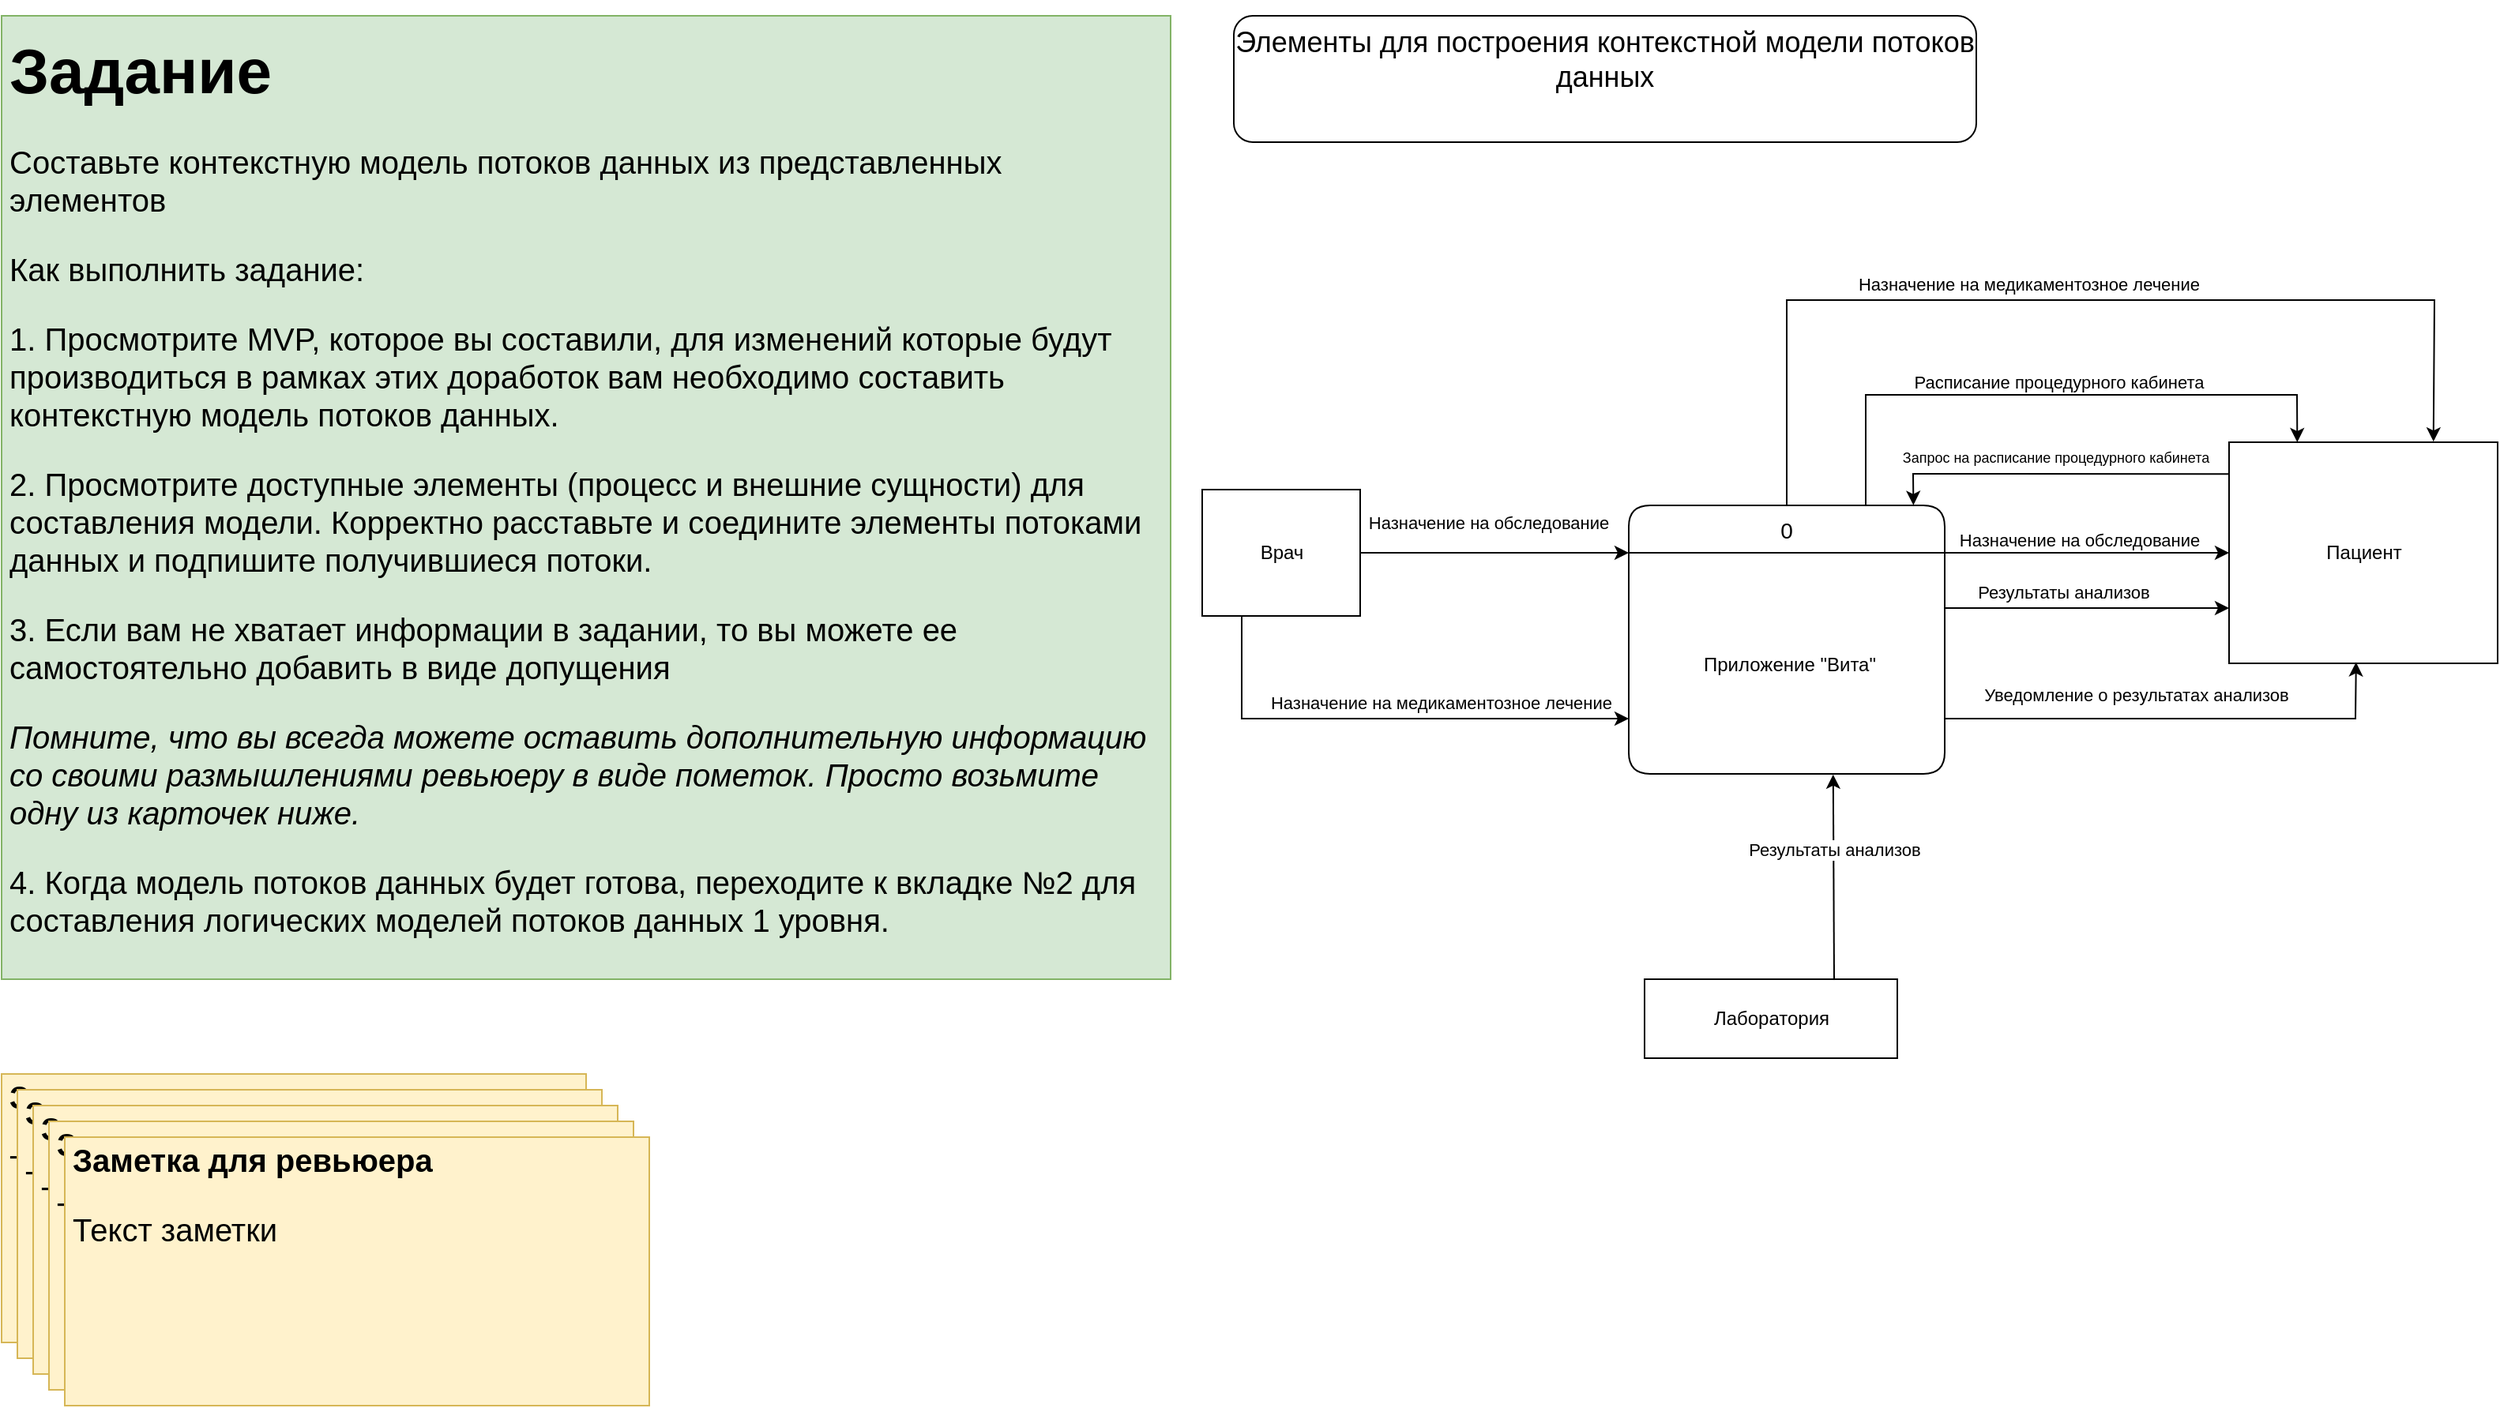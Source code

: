 <mxfile version="21.4.0" type="device" pages="2">
  <diagram id="FZimzOWbiY0pmrnXrLaN" name="DFD контекстная">
    <mxGraphModel dx="2261" dy="1951" grid="1" gridSize="10" guides="1" tooltips="1" connect="1" arrows="1" fold="1" page="1" pageScale="1" pageWidth="827" pageHeight="1169" math="0" shadow="0">
      <root>
        <mxCell id="0" />
        <mxCell id="1" parent="0" />
        <mxCell id="komNeLyyzliTDDAAMzvB-7" value="&lt;font style=&quot;font-size: 18px;&quot;&gt;Элементы для построения&amp;nbsp;&lt;span style=&quot;caret-color: rgb(0, 0, 0); text-align: start; text-size-adjust: auto;&quot; data-reactroot=&quot;&quot; class=&quot;notion-enable-hover&quot; data-token-index=&quot;0&quot;&gt;контекстной модели потоков данных&lt;/span&gt;&lt;/font&gt;" style="rounded=1;whiteSpace=wrap;html=1;verticalAlign=top;" parent="1" vertex="1">
          <mxGeometry x="10" y="-1120" width="470" height="80" as="geometry" />
        </mxCell>
        <mxCell id="komNeLyyzliTDDAAMzvB-3" value="Врач" style="html=1;dashed=0;whitespace=wrap;" parent="1" vertex="1">
          <mxGeometry x="-10" y="-820" width="100" height="80" as="geometry" />
        </mxCell>
        <mxCell id="komNeLyyzliTDDAAMzvB-4" value="Лаборатория" style="html=1;dashed=0;whitespace=wrap;" parent="1" vertex="1">
          <mxGeometry x="270" y="-510" width="160" height="50" as="geometry" />
        </mxCell>
        <mxCell id="komNeLyyzliTDDAAMzvB-5" value="Пациент" style="html=1;dashed=0;whitespace=wrap;" parent="1" vertex="1">
          <mxGeometry x="640" y="-850" width="170" height="140" as="geometry" />
        </mxCell>
        <mxCell id="komNeLyyzliTDDAAMzvB-8" value="&lt;h1&gt;&lt;font style=&quot;font-size: 40px;&quot;&gt;Задание&lt;/font&gt;&lt;/h1&gt;&lt;font style=&quot;font-size: 20px;&quot;&gt;Составьте контекстную модель потоков данных из представленных элементов&lt;br&gt;&lt;/font&gt;&lt;p style=&quot;font-size: 20px;&quot;&gt;&lt;font style=&quot;font-size: 20px;&quot;&gt;Как выполнить задание:&lt;/font&gt;&lt;/p&gt;&lt;p style=&quot;font-size: 20px;&quot;&gt;&lt;font style=&quot;font-size: 20px;&quot;&gt;1. Просмотрите MVP, которое вы составили, для изменений которые будут производиться в рамках этих доработок вам необходимо составить контекстную модель потоков данных.&amp;nbsp;&lt;/font&gt;&lt;/p&gt;&lt;p style=&quot;font-size: 20px;&quot;&gt;2. Просмотрите доступные элементы (процесс и внешние сущности) для составления модели.&lt;span style=&quot;background-color: initial;&quot;&gt;&amp;nbsp;Корректно расставьте и соедините элементы потоками данных и подпишите получившиеся потоки.&lt;/span&gt;&lt;/p&gt;&lt;p style=&quot;font-size: 20px;&quot;&gt;&lt;font style=&quot;font-size: 20px;&quot;&gt;3. Если вам не хватает информации в задании, то вы можете ее самостоятельно добавить в виде допущения&lt;/font&gt;&lt;/p&gt;&lt;p style=&quot;font-size: 20px;&quot;&gt;&lt;i&gt;Помните, что вы всегда можете оставить дополнительную информацию со своими размышлениями ревьюеру в виде пометок. Просто возьмите одну из карточек ниже.&amp;nbsp;&lt;/i&gt;&lt;/p&gt;&lt;p style=&quot;font-size: 20px;&quot;&gt;&lt;font style=&quot;font-size: 20px;&quot;&gt;4. Когда модель потоков данных будет готова, переходите к вкладке №2 для составления логических моделей потоков данных 1 уровня.&lt;/font&gt;&lt;/p&gt;" style="text;html=1;strokeColor=#82b366;fillColor=#d5e8d4;spacing=5;spacingTop=-20;whiteSpace=wrap;overflow=hidden;rounded=0;fontSize=16;" parent="1" vertex="1">
          <mxGeometry x="-770" y="-1120" width="740" height="610" as="geometry" />
        </mxCell>
        <mxCell id="komNeLyyzliTDDAAMzvB-9" value="&lt;h1 style=&quot;font-size: 20px;&quot;&gt;&lt;font style=&quot;font-size: 20px;&quot;&gt;Заметка для ревьюера&lt;/font&gt;&lt;/h1&gt;&lt;p style=&quot;font-size: 20px;&quot;&gt;&lt;font style=&quot;font-size: 20px;&quot;&gt;Текст заметки&lt;/font&gt;&lt;/p&gt;" style="text;html=1;strokeColor=#d6b656;fillColor=#fff2cc;spacing=5;spacingTop=-20;whiteSpace=wrap;overflow=hidden;rounded=0;fontSize=20;" parent="1" vertex="1">
          <mxGeometry x="-770" y="-450" width="370" height="170" as="geometry" />
        </mxCell>
        <mxCell id="komNeLyyzliTDDAAMzvB-10" value="&lt;h1 style=&quot;font-size: 20px;&quot;&gt;&lt;font style=&quot;font-size: 20px;&quot;&gt;Заметка для ревьюера&lt;/font&gt;&lt;/h1&gt;&lt;p style=&quot;font-size: 20px;&quot;&gt;&lt;font style=&quot;font-size: 20px;&quot;&gt;Текст заметки&lt;/font&gt;&lt;/p&gt;" style="text;html=1;strokeColor=#d6b656;fillColor=#fff2cc;spacing=5;spacingTop=-20;whiteSpace=wrap;overflow=hidden;rounded=0;fontSize=20;" parent="1" vertex="1">
          <mxGeometry x="-760" y="-440" width="370" height="170" as="geometry" />
        </mxCell>
        <mxCell id="komNeLyyzliTDDAAMzvB-11" value="&lt;h1 style=&quot;font-size: 20px;&quot;&gt;&lt;font style=&quot;font-size: 20px;&quot;&gt;Заметка для ревьюера&lt;/font&gt;&lt;/h1&gt;&lt;p style=&quot;font-size: 20px;&quot;&gt;&lt;font style=&quot;font-size: 20px;&quot;&gt;Текст заметки&lt;/font&gt;&lt;/p&gt;" style="text;html=1;strokeColor=#d6b656;fillColor=#fff2cc;spacing=5;spacingTop=-20;whiteSpace=wrap;overflow=hidden;rounded=0;fontSize=20;" parent="1" vertex="1">
          <mxGeometry x="-750" y="-430" width="370" height="170" as="geometry" />
        </mxCell>
        <mxCell id="komNeLyyzliTDDAAMzvB-12" value="&lt;h1 style=&quot;font-size: 20px;&quot;&gt;&lt;font style=&quot;font-size: 20px;&quot;&gt;Заметка для ревьюера&lt;/font&gt;&lt;/h1&gt;&lt;p style=&quot;font-size: 20px;&quot;&gt;&lt;font style=&quot;font-size: 20px;&quot;&gt;Текст заметки&lt;/font&gt;&lt;/p&gt;" style="text;html=1;strokeColor=#d6b656;fillColor=#fff2cc;spacing=5;spacingTop=-20;whiteSpace=wrap;overflow=hidden;rounded=0;fontSize=20;" parent="1" vertex="1">
          <mxGeometry x="-740" y="-420" width="370" height="170" as="geometry" />
        </mxCell>
        <mxCell id="komNeLyyzliTDDAAMzvB-13" value="&lt;h1 style=&quot;font-size: 20px;&quot;&gt;&lt;font style=&quot;font-size: 20px;&quot;&gt;Заметка для ревьюера&lt;/font&gt;&lt;/h1&gt;&lt;p style=&quot;font-size: 20px;&quot;&gt;&lt;font style=&quot;font-size: 20px;&quot;&gt;Текст заметки&lt;/font&gt;&lt;/p&gt;" style="text;html=1;strokeColor=#d6b656;fillColor=#fff2cc;spacing=5;spacingTop=-20;whiteSpace=wrap;overflow=hidden;rounded=0;fontSize=20;" parent="1" vertex="1">
          <mxGeometry x="-730" y="-410" width="370" height="170" as="geometry" />
        </mxCell>
        <mxCell id="rhUK0AfXt017CsrgmApv-1" value="0" style="swimlane;childLayout=stackLayout;horizontal=1;startSize=30;horizontalStack=0;rounded=1;fontSize=14;fontStyle=0;strokeWidth=1;resizeParent=0;resizeLast=1;shadow=0;dashed=0;align=center;fillColor=#FFFFFF;" parent="1" vertex="1">
          <mxGeometry x="260" y="-810" width="200" height="170" as="geometry" />
        </mxCell>
        <mxCell id="rhUK0AfXt017CsrgmApv-2" value="Приложение &quot;Вита&quot;" style="align=center;strokeColor=none;fillColor=none;spacingLeft=4;fontSize=12;verticalAlign=middle;resizable=0;rotatable=0;part=1;" parent="rhUK0AfXt017CsrgmApv-1" vertex="1">
          <mxGeometry y="30" width="200" height="140" as="geometry" />
        </mxCell>
        <mxCell id="OCnl1x9CvZUZdCjGhDZ1-1" value="" style="endArrow=classic;html=1;rounded=0;entryX=0;entryY=0;entryDx=0;entryDy=0;exitX=1;exitY=0.5;exitDx=0;exitDy=0;" parent="1" source="komNeLyyzliTDDAAMzvB-3" target="rhUK0AfXt017CsrgmApv-2" edge="1">
          <mxGeometry width="50" height="50" relative="1" as="geometry">
            <mxPoint x="80" y="-680" as="sourcePoint" />
            <mxPoint x="200" y="-820" as="targetPoint" />
            <Array as="points" />
          </mxGeometry>
        </mxCell>
        <mxCell id="OCnl1x9CvZUZdCjGhDZ1-2" value="Назначение на обследование" style="edgeLabel;html=1;align=center;verticalAlign=middle;resizable=0;points=[];" parent="OCnl1x9CvZUZdCjGhDZ1-1" vertex="1" connectable="0">
          <mxGeometry x="-0.055" y="-2" relative="1" as="geometry">
            <mxPoint y="-21" as="offset" />
          </mxGeometry>
        </mxCell>
        <mxCell id="OCnl1x9CvZUZdCjGhDZ1-3" value="" style="endArrow=classic;html=1;rounded=0;entryX=0;entryY=0.5;entryDx=0;entryDy=0;exitX=1;exitY=0;exitDx=0;exitDy=0;" parent="1" source="rhUK0AfXt017CsrgmApv-2" target="komNeLyyzliTDDAAMzvB-5" edge="1">
          <mxGeometry width="50" height="50" relative="1" as="geometry">
            <mxPoint x="520" y="-670" as="sourcePoint" />
            <mxPoint x="750" y="-670" as="targetPoint" />
            <Array as="points" />
          </mxGeometry>
        </mxCell>
        <mxCell id="OCnl1x9CvZUZdCjGhDZ1-4" value="Назначение на обследование" style="edgeLabel;html=1;align=center;verticalAlign=middle;resizable=0;points=[];" parent="OCnl1x9CvZUZdCjGhDZ1-3" vertex="1" connectable="0">
          <mxGeometry x="-0.055" y="-2" relative="1" as="geometry">
            <mxPoint y="-10" as="offset" />
          </mxGeometry>
        </mxCell>
        <mxCell id="OCnl1x9CvZUZdCjGhDZ1-5" value="" style="endArrow=classic;html=1;rounded=0;entryX=0.647;entryY=1.003;entryDx=0;entryDy=0;exitX=0.75;exitY=0;exitDx=0;exitDy=0;entryPerimeter=0;" parent="1" source="komNeLyyzliTDDAAMzvB-4" target="rhUK0AfXt017CsrgmApv-2" edge="1">
          <mxGeometry width="50" height="50" relative="1" as="geometry">
            <mxPoint x="375" y="-584" as="sourcePoint" />
            <mxPoint x="425" y="-634" as="targetPoint" />
          </mxGeometry>
        </mxCell>
        <mxCell id="OCnl1x9CvZUZdCjGhDZ1-6" value="Результаты анализов" style="edgeLabel;html=1;align=center;verticalAlign=middle;resizable=0;points=[];" parent="OCnl1x9CvZUZdCjGhDZ1-5" vertex="1" connectable="0">
          <mxGeometry x="-0.179" y="1" relative="1" as="geometry">
            <mxPoint x="1" y="-29" as="offset" />
          </mxGeometry>
        </mxCell>
        <mxCell id="OCnl1x9CvZUZdCjGhDZ1-7" value="" style="endArrow=classic;html=1;rounded=0;exitX=0.25;exitY=1;exitDx=0;exitDy=0;entryX=0;entryY=0.75;entryDx=0;entryDy=0;" parent="1" source="komNeLyyzliTDDAAMzvB-3" target="rhUK0AfXt017CsrgmApv-2" edge="1">
          <mxGeometry width="50" height="50" relative="1" as="geometry">
            <mxPoint x="230" y="-710" as="sourcePoint" />
            <mxPoint x="280" y="-760" as="targetPoint" />
            <Array as="points">
              <mxPoint x="15" y="-675" />
            </Array>
          </mxGeometry>
        </mxCell>
        <mxCell id="OCnl1x9CvZUZdCjGhDZ1-8" value="Назначение на медикаментозное лечение" style="edgeLabel;html=1;align=center;verticalAlign=middle;resizable=0;points=[];" parent="OCnl1x9CvZUZdCjGhDZ1-7" vertex="1" connectable="0">
          <mxGeometry x="-0.314" y="1" relative="1" as="geometry">
            <mxPoint x="84" y="-9" as="offset" />
          </mxGeometry>
        </mxCell>
        <mxCell id="Kjr1ZZkmBq8EUvhBOmFB-1" value="" style="endArrow=classic;html=1;rounded=0;entryX=0.761;entryY=-0.003;entryDx=0;entryDy=0;exitX=0.5;exitY=0;exitDx=0;exitDy=0;entryPerimeter=0;" parent="1" source="rhUK0AfXt017CsrgmApv-1" target="komNeLyyzliTDDAAMzvB-5" edge="1">
          <mxGeometry width="50" height="50" relative="1" as="geometry">
            <mxPoint x="420" y="-970" as="sourcePoint" />
            <mxPoint x="775" y="-840" as="targetPoint" />
            <Array as="points">
              <mxPoint x="360" y="-940" />
              <mxPoint x="770" y="-940" />
            </Array>
          </mxGeometry>
        </mxCell>
        <mxCell id="Kjr1ZZkmBq8EUvhBOmFB-2" value="Назначение на медикаментозное лечение" style="edgeLabel;html=1;align=center;verticalAlign=middle;resizable=0;points=[];" parent="Kjr1ZZkmBq8EUvhBOmFB-1" vertex="1" connectable="0">
          <mxGeometry x="-0.314" y="1" relative="1" as="geometry">
            <mxPoint x="67" y="-9" as="offset" />
          </mxGeometry>
        </mxCell>
        <mxCell id="Kjr1ZZkmBq8EUvhBOmFB-5" value="" style="endArrow=classic;html=1;rounded=0;entryX=0;entryY=0.75;entryDx=0;entryDy=0;exitX=1;exitY=0.25;exitDx=0;exitDy=0;" parent="1" source="rhUK0AfXt017CsrgmApv-2" target="komNeLyyzliTDDAAMzvB-5" edge="1">
          <mxGeometry width="50" height="50" relative="1" as="geometry">
            <mxPoint x="640" y="-610" as="sourcePoint" />
            <mxPoint x="640" y="-710" as="targetPoint" />
            <Array as="points" />
          </mxGeometry>
        </mxCell>
        <mxCell id="Kjr1ZZkmBq8EUvhBOmFB-6" value="Результаты анализов" style="edgeLabel;html=1;align=center;verticalAlign=middle;resizable=0;points=[];" parent="Kjr1ZZkmBq8EUvhBOmFB-5" vertex="1" connectable="0">
          <mxGeometry x="-0.179" y="1" relative="1" as="geometry">
            <mxPoint x="1" y="-9" as="offset" />
          </mxGeometry>
        </mxCell>
        <mxCell id="Kjr1ZZkmBq8EUvhBOmFB-7" value="" style="endArrow=classic;html=1;rounded=0;entryX=0.254;entryY=0;entryDx=0;entryDy=0;exitX=0.75;exitY=0;exitDx=0;exitDy=0;entryPerimeter=0;" parent="1" source="rhUK0AfXt017CsrgmApv-1" target="komNeLyyzliTDDAAMzvB-5" edge="1">
          <mxGeometry width="50" height="50" relative="1" as="geometry">
            <mxPoint x="500" y="-790" as="sourcePoint" />
            <mxPoint x="680" y="-790" as="targetPoint" />
            <Array as="points">
              <mxPoint x="410" y="-880" />
              <mxPoint x="683" y="-880" />
            </Array>
          </mxGeometry>
        </mxCell>
        <mxCell id="Kjr1ZZkmBq8EUvhBOmFB-8" value="Расписание процедурного кабинета" style="edgeLabel;html=1;align=center;verticalAlign=middle;resizable=0;points=[];" parent="Kjr1ZZkmBq8EUvhBOmFB-7" vertex="1" connectable="0">
          <mxGeometry x="-0.055" y="-2" relative="1" as="geometry">
            <mxPoint x="16" y="-10" as="offset" />
          </mxGeometry>
        </mxCell>
        <mxCell id="Kjr1ZZkmBq8EUvhBOmFB-9" value="" style="endArrow=classic;html=1;rounded=0;entryX=0.473;entryY=0.995;entryDx=0;entryDy=0;exitX=1;exitY=0.75;exitDx=0;exitDy=0;entryPerimeter=0;" parent="1" source="rhUK0AfXt017CsrgmApv-2" target="komNeLyyzliTDDAAMzvB-5" edge="1">
          <mxGeometry width="50" height="50" relative="1" as="geometry">
            <mxPoint x="460" y="-665" as="sourcePoint" />
            <mxPoint x="725" y="-700" as="targetPoint" />
            <Array as="points">
              <mxPoint x="720" y="-675" />
            </Array>
          </mxGeometry>
        </mxCell>
        <mxCell id="Kjr1ZZkmBq8EUvhBOmFB-10" value="Уведомление о результатах анализов" style="edgeLabel;html=1;align=center;verticalAlign=middle;resizable=0;points=[];" parent="Kjr1ZZkmBq8EUvhBOmFB-9" vertex="1" connectable="0">
          <mxGeometry x="-0.285" y="-2" relative="1" as="geometry">
            <mxPoint x="15" y="-17" as="offset" />
          </mxGeometry>
        </mxCell>
        <mxCell id="Kjr1ZZkmBq8EUvhBOmFB-11" value="" style="endArrow=classic;html=1;rounded=0;exitX=-0.002;exitY=0.144;exitDx=0;exitDy=0;exitPerimeter=0;entryX=0.901;entryY=-0.001;entryDx=0;entryDy=0;entryPerimeter=0;" parent="1" source="komNeLyyzliTDDAAMzvB-5" target="rhUK0AfXt017CsrgmApv-1" edge="1">
          <mxGeometry width="50" height="50" relative="1" as="geometry">
            <mxPoint x="610" y="-830" as="sourcePoint" />
            <mxPoint x="470" y="-830" as="targetPoint" />
            <Array as="points">
              <mxPoint x="440" y="-830" />
            </Array>
          </mxGeometry>
        </mxCell>
        <mxCell id="Kjr1ZZkmBq8EUvhBOmFB-12" value="Запрос на расписание процедурного кабинета" style="edgeLabel;html=1;align=center;verticalAlign=middle;resizable=0;points=[];fontSize=9;" parent="Kjr1ZZkmBq8EUvhBOmFB-11" vertex="1" connectable="0">
          <mxGeometry x="0.23" relative="1" as="geometry">
            <mxPoint x="25" y="-10" as="offset" />
          </mxGeometry>
        </mxCell>
      </root>
    </mxGraphModel>
  </diagram>
  <diagram id="5hfhekeH1kYWlCb4wukP" name="DFD логические">
    <mxGraphModel dx="2022" dy="1821" grid="1" gridSize="10" guides="1" tooltips="1" connect="1" arrows="1" fold="1" page="1" pageScale="1" pageWidth="827" pageHeight="1169" math="0" shadow="0">
      <root>
        <mxCell id="0" />
        <mxCell id="1" parent="0" />
        <mxCell id="a9Sl7O8uez9xCAdCzFx1-1" value="&lt;font style=&quot;font-size: 20px;&quot;&gt;Элементы для построения л&lt;span style=&quot;caret-color: rgb(0, 0, 0); text-align: start; text-size-adjust: auto;&quot; data-reactroot=&quot;&quot; class=&quot;notion-enable-hover&quot; data-token-index=&quot;0&quot;&gt;огических моделей потоков данных уровня 1&lt;/span&gt;&lt;/font&gt;" style="rounded=1;whiteSpace=wrap;html=1;verticalAlign=top;" parent="1" vertex="1">
          <mxGeometry x="10" y="-1120" width="800" height="80" as="geometry" />
        </mxCell>
        <mxCell id="a9Sl7O8uez9xCAdCzFx1-50" value="Пациент" style="html=1;fontSize=11;" parent="1" vertex="1">
          <mxGeometry x="330" y="-950" width="150" height="50" as="geometry" />
        </mxCell>
        <mxCell id="a9Sl7O8uez9xCAdCzFx1-51" value="Врач" style="html=1;fontSize=11;" parent="1" vertex="1">
          <mxGeometry x="30" y="-700" width="110" height="50" as="geometry" />
        </mxCell>
        <mxCell id="a9Sl7O8uez9xCAdCzFx1-52" value="Пациент" style="html=1;fontSize=11;" parent="1" vertex="1">
          <mxGeometry x="1400" y="-780" width="110" height="50" as="geometry" />
        </mxCell>
        <mxCell id="a9Sl7O8uez9xCAdCzFx1-53" value="Врач" style="html=1;fontSize=11;" parent="1" vertex="1">
          <mxGeometry x="1060" y="-960" width="110" height="50" as="geometry" />
        </mxCell>
        <mxCell id="a9Sl7O8uez9xCAdCzFx1-55" value="Лаборатория" style="html=1;fontSize=11;" parent="1" vertex="1">
          <mxGeometry x="350" y="-510" width="110" height="50" as="geometry" />
        </mxCell>
        <mxCell id="JQqJk8gsrpiBfC45wu2H-1" value="&lt;h1&gt;&lt;font style=&quot;font-size: 40px;&quot;&gt;Задание&lt;/font&gt;&lt;/h1&gt;&lt;font style=&quot;font-size: 20px;&quot;&gt;Составьте две логические модели потоков данных 1 уровня из представленных элементов. По одной для каждого процесса.&lt;br&gt;&lt;/font&gt;&lt;p style=&quot;font-size: 20px;&quot;&gt;&lt;font style=&quot;font-size: 20px;&quot;&gt;Как выполнить задание:&lt;/font&gt;&lt;/p&gt;&lt;span style=&quot;font-size: 20px;&quot;&gt;1. Просмотрите MVP, которое вы составили, для изменений которые будут производиться в рамках этих доработок вам необходимо составить две логические модели потоков данных.&amp;nbsp;&lt;/span&gt;&lt;p style=&quot;font-size: 20px;&quot;&gt;2. Просмотрите доступные элементы (процесс и внешние сущности) для составления модели.&lt;span style=&quot;background-color: initial;&quot;&gt;&amp;nbsp;Корректно расставьте, соедините элементы потоками данных и подпишите получившиеся потоки.&amp;nbsp;&lt;/span&gt;&lt;/p&gt;&lt;p style=&quot;font-size: 20px;&quot;&gt;3. Добавьте в модели потоков данных к каждому процессу недостающие хранилища данных.&lt;/p&gt;&lt;p style=&quot;font-size: 20px;&quot;&gt;&lt;font style=&quot;font-size: 20px;&quot;&gt;4. Если вам не хватает информации в задании, то вы можете ее самостоятельно добавить в виде допущения&lt;/font&gt;&lt;/p&gt;&lt;p style=&quot;font-size: 20px;&quot;&gt;&lt;i&gt;Помните, что вы всегда можете оставить дополнительную информацию со своими размышлениями ревьюеру в виде пометок. Просто возьмите одну из карточек ниже.&amp;nbsp;&lt;/i&gt;&lt;/p&gt;&lt;p style=&quot;font-size: 20px;&quot;&gt;&lt;font style=&quot;font-size: 20px;&quot;&gt;5. Когда модели потоков данных будут готовы сохраните получившийся файл в формате .drawio, он понадобиться вам в части &quot;Ревью&quot;&lt;/font&gt;&lt;/p&gt;" style="text;html=1;strokeColor=#82b366;fillColor=#d5e8d4;spacing=5;spacingTop=-20;whiteSpace=wrap;overflow=hidden;rounded=0;fontSize=16;" parent="1" vertex="1">
          <mxGeometry x="-770" y="-1120" width="740" height="660" as="geometry" />
        </mxCell>
        <mxCell id="JQqJk8gsrpiBfC45wu2H-2" value="&lt;h1 style=&quot;font-size: 20px;&quot;&gt;&lt;font style=&quot;font-size: 20px;&quot;&gt;Заметка для ревьюера&lt;/font&gt;&lt;/h1&gt;&lt;p style=&quot;font-size: 20px;&quot;&gt;&lt;font style=&quot;font-size: 20px;&quot;&gt;Текст заметки&lt;/font&gt;&lt;/p&gt;" style="text;html=1;strokeColor=#d6b656;fillColor=#fff2cc;spacing=5;spacingTop=-20;whiteSpace=wrap;overflow=hidden;rounded=0;fontSize=20;" parent="1" vertex="1">
          <mxGeometry x="-770" y="-410" width="370" height="170" as="geometry" />
        </mxCell>
        <mxCell id="JQqJk8gsrpiBfC45wu2H-3" value="&lt;h1 style=&quot;font-size: 20px;&quot;&gt;&lt;font style=&quot;font-size: 20px;&quot;&gt;Заметка для ревьюера&lt;/font&gt;&lt;/h1&gt;&lt;p style=&quot;font-size: 20px;&quot;&gt;&lt;font style=&quot;font-size: 20px;&quot;&gt;Текст заметки&lt;/font&gt;&lt;/p&gt;" style="text;html=1;strokeColor=#d6b656;fillColor=#fff2cc;spacing=5;spacingTop=-20;whiteSpace=wrap;overflow=hidden;rounded=0;fontSize=20;" parent="1" vertex="1">
          <mxGeometry x="-760" y="-400" width="370" height="170" as="geometry" />
        </mxCell>
        <mxCell id="JQqJk8gsrpiBfC45wu2H-4" value="&lt;h1 style=&quot;font-size: 20px;&quot;&gt;&lt;font style=&quot;font-size: 20px;&quot;&gt;Заметка для ревьюера&lt;/font&gt;&lt;/h1&gt;&lt;p style=&quot;font-size: 20px;&quot;&gt;&lt;font style=&quot;font-size: 20px;&quot;&gt;Текст заметки&lt;/font&gt;&lt;/p&gt;" style="text;html=1;strokeColor=#d6b656;fillColor=#fff2cc;spacing=5;spacingTop=-20;whiteSpace=wrap;overflow=hidden;rounded=0;fontSize=20;" parent="1" vertex="1">
          <mxGeometry x="-750" y="-390" width="370" height="170" as="geometry" />
        </mxCell>
        <mxCell id="JQqJk8gsrpiBfC45wu2H-5" value="&lt;h1 style=&quot;font-size: 20px;&quot;&gt;&lt;font style=&quot;font-size: 20px;&quot;&gt;Заметка для ревьюера&lt;/font&gt;&lt;/h1&gt;&lt;p style=&quot;font-size: 20px;&quot;&gt;&lt;font style=&quot;font-size: 20px;&quot;&gt;Текст заметки&lt;/font&gt;&lt;/p&gt;" style="text;html=1;strokeColor=#d6b656;fillColor=#fff2cc;spacing=5;spacingTop=-20;whiteSpace=wrap;overflow=hidden;rounded=0;fontSize=20;" parent="1" vertex="1">
          <mxGeometry x="-740" y="-380" width="370" height="170" as="geometry" />
        </mxCell>
        <mxCell id="JQqJk8gsrpiBfC45wu2H-6" value="&lt;h1 style=&quot;font-size: 20px;&quot;&gt;&lt;font style=&quot;font-size: 20px;&quot;&gt;Заметка для ревьюера&lt;/font&gt;&lt;/h1&gt;&lt;p style=&quot;font-size: 20px;&quot;&gt;&lt;font style=&quot;font-size: 20px;&quot;&gt;Андрей привет! Не устану благодарить тебя за развернутые комментарии, они очень помогают - спасибо БОЛЬШОЕ!!! &lt;br&gt;&lt;/font&gt;&lt;/p&gt;&lt;p style=&quot;font-size: 20px;&quot;&gt;&lt;font style=&quot;font-size: 20px;&quot;&gt;Если честно не знал что на DFD отмечаем только те потоки, которые проходят через приложение, поэтому и решил отправить поток анализов в лабораторию как бы это не звучало:) Теперь буду знать. &lt;br&gt;&lt;/font&gt;&lt;/p&gt;&lt;p style=&quot;font-size: 20px;&quot;&gt;&lt;font style=&quot;font-size: 20px;&quot;&gt;Пока что у меня проблемы с хранилищами данных, можешь пожалуйста подсказать на этой диаграмме почему у нас отдельно хранилище данных для результатов анализов и отдельно для пациентов. Ведь результаты анализов привязаны к пациентам?&lt;br&gt;&lt;/font&gt;&lt;/p&gt;&lt;p style=&quot;font-size: 20px;&quot;&gt;&lt;font style=&quot;font-size: 20px;&quot;&gt;&lt;br&gt;&lt;/font&gt;&lt;/p&gt;" style="text;html=1;strokeColor=#d6b656;fillColor=#fff2cc;spacing=5;spacingTop=-20;whiteSpace=wrap;overflow=hidden;rounded=0;fontSize=20;" parent="1" vertex="1">
          <mxGeometry x="10" y="-370" width="690" height="330" as="geometry" />
        </mxCell>
        <mxCell id="TyFQIvKSNbhwDLeUT2OL-1" value="1" style="swimlane;childLayout=stackLayout;horizontal=1;startSize=30;horizontalStack=0;rounded=1;fontSize=14;fontStyle=0;strokeWidth=1;resizeParent=0;resizeLast=1;shadow=0;dashed=0;align=center;fillColor=#FFFFFF;" parent="1" vertex="1">
          <mxGeometry x="330" y="-750" width="150" height="110" as="geometry" />
        </mxCell>
        <mxCell id="TyFQIvKSNbhwDLeUT2OL-2" value="Пройти обследование" style="align=center;strokeColor=none;fillColor=none;spacingLeft=4;fontSize=12;verticalAlign=middle;resizable=0;rotatable=0;part=1;" parent="TyFQIvKSNbhwDLeUT2OL-1" vertex="1">
          <mxGeometry y="30" width="150" height="80" as="geometry" />
        </mxCell>
        <mxCell id="jfRJq12P8PdNFq7zpwv4-1" value="2" style="swimlane;childLayout=stackLayout;horizontal=1;startSize=30;horizontalStack=0;rounded=1;fontSize=14;fontStyle=0;strokeWidth=1;resizeParent=0;resizeLast=1;shadow=0;dashed=0;align=center;fillColor=#FFFFFF;" parent="1" vertex="1">
          <mxGeometry x="1040" y="-800" width="150" height="110" as="geometry" />
        </mxCell>
        <mxCell id="jfRJq12P8PdNFq7zpwv4-2" value="Пройти&#xa;медикаментозное &#xa;лечение" style="align=center;strokeColor=none;fillColor=none;spacingLeft=4;fontSize=12;verticalAlign=middle;resizable=0;rotatable=0;part=1;" parent="jfRJq12P8PdNFq7zpwv4-1" vertex="1">
          <mxGeometry y="30" width="150" height="80" as="geometry" />
        </mxCell>
        <mxCell id="sgHCkmttDaiDP5O6KN9Q-2" value="" style="endArrow=classic;html=1;rounded=0;entryX=0.731;entryY=0.987;entryDx=0;entryDy=0;exitX=0.822;exitY=0.006;exitDx=0;exitDy=0;exitPerimeter=0;entryPerimeter=0;" parent="1" source="a9Sl7O8uez9xCAdCzFx1-55" target="TyFQIvKSNbhwDLeUT2OL-2" edge="1">
          <mxGeometry width="50" height="50" relative="1" as="geometry">
            <mxPoint x="120" y="-650" as="sourcePoint" />
            <mxPoint x="170" y="-700" as="targetPoint" />
          </mxGeometry>
        </mxCell>
        <mxCell id="6sSpIcbSItreYqG8uGo2-2" value="Результаты анализов" style="edgeLabel;html=1;align=center;verticalAlign=middle;resizable=0;points=[];" parent="sgHCkmttDaiDP5O6KN9Q-2" vertex="1" connectable="0">
          <mxGeometry x="0.314" relative="1" as="geometry">
            <mxPoint as="offset" />
          </mxGeometry>
        </mxCell>
        <mxCell id="6sSpIcbSItreYqG8uGo2-3" value="" style="endArrow=classic;html=1;rounded=0;exitX=0.75;exitY=0;exitDx=0;exitDy=0;entryX=0.75;entryY=1;entryDx=0;entryDy=0;" parent="1" source="TyFQIvKSNbhwDLeUT2OL-1" target="a9Sl7O8uez9xCAdCzFx1-50" edge="1">
          <mxGeometry width="50" height="50" relative="1" as="geometry">
            <mxPoint x="440" y="-759" as="sourcePoint" />
            <mxPoint x="440" y="-890" as="targetPoint" />
          </mxGeometry>
        </mxCell>
        <mxCell id="6sSpIcbSItreYqG8uGo2-4" value="Результаты анализов" style="edgeLabel;html=1;align=center;verticalAlign=middle;resizable=0;points=[];" parent="6sSpIcbSItreYqG8uGo2-3" vertex="1" connectable="0">
          <mxGeometry x="0.314" relative="1" as="geometry">
            <mxPoint as="offset" />
          </mxGeometry>
        </mxCell>
        <mxCell id="6sSpIcbSItreYqG8uGo2-5" value="D1&amp;nbsp;&amp;nbsp;&amp;nbsp;&amp;nbsp; Пациенты" style="html=1;dashed=0;whiteSpace=wrap;shape=mxgraph.dfd.dataStoreID;align=left;spacingLeft=3;points=[[0,0],[0.5,0],[1,0],[0,0.5],[1,0.5],[0,1],[0.5,1],[1,1]];" parent="1" vertex="1">
          <mxGeometry x="560" y="-584" width="100" height="30" as="geometry" />
        </mxCell>
        <mxCell id="YEdPmE0j_7vEIvx6Q557-1" value="" style="endArrow=classic;html=1;rounded=0;entryX=0;entryY=0.75;entryDx=0;entryDy=0;exitX=1;exitY=0.792;exitDx=0;exitDy=0;exitPerimeter=0;" parent="1" source="a9Sl7O8uez9xCAdCzFx1-51" target="TyFQIvKSNbhwDLeUT2OL-2" edge="1">
          <mxGeometry width="50" height="50" relative="1" as="geometry">
            <mxPoint x="150" y="-710" as="sourcePoint" />
            <mxPoint x="320" y="-710" as="targetPoint" />
            <Array as="points" />
          </mxGeometry>
        </mxCell>
        <mxCell id="YEdPmE0j_7vEIvx6Q557-2" value="Назначение на обследование" style="edgeLabel;html=1;align=center;verticalAlign=middle;resizable=0;points=[];" parent="YEdPmE0j_7vEIvx6Q557-1" vertex="1" connectable="0">
          <mxGeometry x="-0.055" y="-2" relative="1" as="geometry">
            <mxPoint y="-14" as="offset" />
          </mxGeometry>
        </mxCell>
        <mxCell id="YEdPmE0j_7vEIvx6Q557-3" value="" style="endArrow=classic;html=1;rounded=0;entryX=0.204;entryY=1.004;entryDx=0;entryDy=0;exitX=0.205;exitY=-0.005;exitDx=0;exitDy=0;entryPerimeter=0;exitPerimeter=0;" parent="1" source="TyFQIvKSNbhwDLeUT2OL-1" target="a9Sl7O8uez9xCAdCzFx1-50" edge="1">
          <mxGeometry width="50" height="50" relative="1" as="geometry">
            <mxPoint x="160" y="-819" as="sourcePoint" />
            <mxPoint x="350" y="-820" as="targetPoint" />
            <Array as="points" />
          </mxGeometry>
        </mxCell>
        <mxCell id="YEdPmE0j_7vEIvx6Q557-4" value="Назначение на обследование" style="edgeLabel;html=1;align=center;verticalAlign=middle;resizable=0;points=[];" parent="YEdPmE0j_7vEIvx6Q557-3" vertex="1" connectable="0">
          <mxGeometry x="-0.055" y="-2" relative="1" as="geometry">
            <mxPoint y="31" as="offset" />
          </mxGeometry>
        </mxCell>
        <mxCell id="kJoBCT37pH-oT-7Mn_hm-1" value="" style="endArrow=classic;html=1;rounded=0;exitX=0;exitY=0.5;exitDx=0;exitDy=0;entryX=0.003;entryY=0.164;entryDx=0;entryDy=0;entryPerimeter=0;" parent="1" source="a9Sl7O8uez9xCAdCzFx1-50" target="TyFQIvKSNbhwDLeUT2OL-1" edge="1">
          <mxGeometry width="50" height="50" relative="1" as="geometry">
            <mxPoint x="330" y="-880" as="sourcePoint" />
            <mxPoint x="130" y="-860" as="targetPoint" />
            <Array as="points">
              <mxPoint x="240" y="-925" />
              <mxPoint x="240" y="-732" />
            </Array>
          </mxGeometry>
        </mxCell>
        <mxCell id="kJoBCT37pH-oT-7Mn_hm-2" value="&lt;div&gt;Запрос на расписание&lt;/div&gt;&lt;div&gt;&amp;nbsp;процедурного кабинета&lt;/div&gt;" style="edgeLabel;html=1;align=center;verticalAlign=middle;resizable=0;points=[];fontSize=11;" parent="kJoBCT37pH-oT-7Mn_hm-1" vertex="1" connectable="0">
          <mxGeometry x="0.23" relative="1" as="geometry">
            <mxPoint x="10" y="-86" as="offset" />
          </mxGeometry>
        </mxCell>
        <mxCell id="R9SUXJDULyD0W--8JSG_-1" value="" style="endArrow=classic;html=1;rounded=0;entryX=1;entryY=0.25;entryDx=0;entryDy=0;exitX=1;exitY=0;exitDx=0;exitDy=0;" parent="1" source="TyFQIvKSNbhwDLeUT2OL-2" target="a9Sl7O8uez9xCAdCzFx1-50" edge="1">
          <mxGeometry width="50" height="50" relative="1" as="geometry">
            <mxPoint x="530" y="-700" as="sourcePoint" />
            <mxPoint x="803" y="-740" as="targetPoint" />
            <Array as="points">
              <mxPoint x="560" y="-720" />
              <mxPoint x="560" y="-938" />
            </Array>
          </mxGeometry>
        </mxCell>
        <mxCell id="R9SUXJDULyD0W--8JSG_-2" value="Расписание процедурного кабинета" style="edgeLabel;html=1;align=center;verticalAlign=middle;resizable=0;points=[];" parent="R9SUXJDULyD0W--8JSG_-1" vertex="1" connectable="0">
          <mxGeometry x="-0.055" y="-2" relative="1" as="geometry">
            <mxPoint x="16" y="9" as="offset" />
          </mxGeometry>
        </mxCell>
        <mxCell id="R9SUXJDULyD0W--8JSG_-3" value="" style="endArrow=classic;html=1;rounded=0;exitX=0.5;exitY=0;exitDx=0;exitDy=0;entryX=1;entryY=0.75;entryDx=0;entryDy=0;endFill=1;startArrow=classic;startFill=1;" parent="1" source="6sSpIcbSItreYqG8uGo2-5" target="TyFQIvKSNbhwDLeUT2OL-2" edge="1">
          <mxGeometry width="50" height="50" relative="1" as="geometry">
            <mxPoint x="280" y="-620" as="sourcePoint" />
            <mxPoint x="330" y="-670" as="targetPoint" />
            <Array as="points">
              <mxPoint x="610" y="-660" />
            </Array>
          </mxGeometry>
        </mxCell>
        <mxCell id="1Z9idSmV3hKvfnXWPtIn-1" value="Пациенты" style="edgeLabel;html=1;align=center;verticalAlign=middle;resizable=0;points=[];" parent="R9SUXJDULyD0W--8JSG_-3" vertex="1" connectable="0">
          <mxGeometry x="0.202" y="1" relative="1" as="geometry">
            <mxPoint as="offset" />
          </mxGeometry>
        </mxCell>
        <mxCell id="LMG25uWPaTVru536X1eV-1" value="" style="endArrow=classic;html=1;rounded=0;entryX=0.5;entryY=0;entryDx=0;entryDy=0;exitX=1.001;exitY=0.371;exitDx=0;exitDy=0;exitPerimeter=0;" parent="1" source="TyFQIvKSNbhwDLeUT2OL-2" target="a9Sl7O8uez9xCAdCzFx1-50" edge="1">
          <mxGeometry width="50" height="50" relative="1" as="geometry">
            <mxPoint x="610" y="-750" as="sourcePoint" />
            <mxPoint x="870" y="-786" as="targetPoint" />
            <Array as="points">
              <mxPoint x="720" y="-690" />
              <mxPoint x="720" y="-1000" />
              <mxPoint x="405" y="-1000" />
            </Array>
          </mxGeometry>
        </mxCell>
        <mxCell id="LMG25uWPaTVru536X1eV-2" value="Уведомление о результатах анализов" style="edgeLabel;html=1;align=center;verticalAlign=middle;resizable=0;points=[];" parent="LMG25uWPaTVru536X1eV-1" vertex="1" connectable="0">
          <mxGeometry x="-0.285" y="-2" relative="1" as="geometry">
            <mxPoint x="-162" y="-223" as="offset" />
          </mxGeometry>
        </mxCell>
        <mxCell id="S4jkCtbscwq6oH9cz4Ta-1" value="D1&amp;nbsp;&amp;nbsp;&amp;nbsp;&amp;nbsp; Пациенты" style="html=1;dashed=0;whiteSpace=wrap;shape=mxgraph.dfd.dataStoreID;align=left;spacingLeft=3;points=[[0,0],[0.5,0],[1,0],[0,0.5],[1,0.5],[0,1],[0.5,1],[1,1]];" parent="1" vertex="1">
          <mxGeometry x="1290" y="-614" width="100" height="30" as="geometry" />
        </mxCell>
        <mxCell id="S4jkCtbscwq6oH9cz4Ta-3" value="" style="endArrow=classic;html=1;rounded=0;entryX=1;entryY=0.75;entryDx=0;entryDy=0;endFill=1;startArrow=classic;startFill=1;exitX=0.5;exitY=0;exitDx=0;exitDy=0;" parent="1" source="S4jkCtbscwq6oH9cz4Ta-1" target="jfRJq12P8PdNFq7zpwv4-2" edge="1">
          <mxGeometry width="50" height="50" relative="1" as="geometry">
            <mxPoint x="1340" y="-650" as="sourcePoint" />
            <mxPoint x="1210" y="-616" as="targetPoint" />
            <Array as="points">
              <mxPoint x="1340" y="-710" />
            </Array>
          </mxGeometry>
        </mxCell>
        <mxCell id="1Z9idSmV3hKvfnXWPtIn-2" value="Пациенты" style="edgeLabel;html=1;align=center;verticalAlign=middle;resizable=0;points=[];" parent="S4jkCtbscwq6oH9cz4Ta-3" vertex="1" connectable="0">
          <mxGeometry x="0.285" relative="1" as="geometry">
            <mxPoint as="offset" />
          </mxGeometry>
        </mxCell>
        <mxCell id="S4jkCtbscwq6oH9cz4Ta-4" value="" style="endArrow=classic;html=1;rounded=0;exitX=0.5;exitY=1;exitDx=0;exitDy=0;entryX=0.5;entryY=0;entryDx=0;entryDy=0;" parent="1" source="a9Sl7O8uez9xCAdCzFx1-53" target="jfRJq12P8PdNFq7zpwv4-1" edge="1">
          <mxGeometry width="50" height="50" relative="1" as="geometry">
            <mxPoint x="1240" y="-700" as="sourcePoint" />
            <mxPoint x="1115" y="-810" as="targetPoint" />
          </mxGeometry>
        </mxCell>
        <mxCell id="S4jkCtbscwq6oH9cz4Ta-5" value="Назначение на медикаментозное&lt;br&gt;лечение" style="edgeLabel;html=1;align=center;verticalAlign=middle;resizable=0;points=[];" parent="S4jkCtbscwq6oH9cz4Ta-4" vertex="1" connectable="0">
          <mxGeometry x="-0.219" y="1" relative="1" as="geometry">
            <mxPoint as="offset" />
          </mxGeometry>
        </mxCell>
        <mxCell id="S4jkCtbscwq6oH9cz4Ta-6" value="" style="endArrow=classic;html=1;rounded=0;exitX=1.001;exitY=0.173;exitDx=0;exitDy=0;entryX=0;entryY=0.5;entryDx=0;entryDy=0;exitPerimeter=0;" parent="1" source="jfRJq12P8PdNFq7zpwv4-2" target="a9Sl7O8uez9xCAdCzFx1-52" edge="1">
          <mxGeometry width="50" height="50" relative="1" as="geometry">
            <mxPoint x="1125" y="-900" as="sourcePoint" />
            <mxPoint x="1125" y="-790" as="targetPoint" />
          </mxGeometry>
        </mxCell>
        <mxCell id="S4jkCtbscwq6oH9cz4Ta-7" value="Назначение на медикаментозное&lt;br&gt;лечение" style="edgeLabel;html=1;align=center;verticalAlign=middle;resizable=0;points=[];" parent="S4jkCtbscwq6oH9cz4Ta-6" vertex="1" connectable="0">
          <mxGeometry x="-0.219" y="1" relative="1" as="geometry">
            <mxPoint x="17" y="-19" as="offset" />
          </mxGeometry>
        </mxCell>
        <mxCell id="oUw7xG58a5N2QfxFbJdh-1" value="D2 &amp;nbsp;&amp;nbsp;&amp;nbsp; Расписание" style="html=1;dashed=0;whiteSpace=wrap;shape=mxgraph.dfd.dataStoreID;align=left;spacingLeft=3;points=[[0,0],[0.5,0],[1,0],[0,0.5],[1,0.5],[0,1],[0.5,1],[1,1]];" vertex="1" parent="1">
          <mxGeometry x="90" y="-830" width="110" height="30" as="geometry" />
        </mxCell>
        <mxCell id="oUw7xG58a5N2QfxFbJdh-2" value="D3 &amp;nbsp;&amp;nbsp;&amp;nbsp; Результат анализов" style="html=1;dashed=0;whiteSpace=wrap;shape=mxgraph.dfd.dataStoreID;align=left;spacingLeft=3;points=[[0,0],[0.5,0],[1,0],[0,0.5],[1,0.5],[0,1],[0.5,1],[1,1]];" vertex="1" parent="1">
          <mxGeometry x="140" y="-520" width="150" height="30" as="geometry" />
        </mxCell>
        <mxCell id="oUw7xG58a5N2QfxFbJdh-3" value="" style="endArrow=classic;html=1;rounded=0;exitX=0;exitY=0.25;exitDx=0;exitDy=0;entryX=0.86;entryY=1.105;entryDx=0;entryDy=0;endFill=1;startArrow=classic;startFill=1;entryPerimeter=0;" edge="1" parent="1" source="TyFQIvKSNbhwDLeUT2OL-2" target="oUw7xG58a5N2QfxFbJdh-1">
          <mxGeometry width="50" height="50" relative="1" as="geometry">
            <mxPoint x="110" y="-760" as="sourcePoint" />
            <mxPoint x="-20" y="-836" as="targetPoint" />
            <Array as="points">
              <mxPoint x="185" y="-700" />
            </Array>
          </mxGeometry>
        </mxCell>
        <mxCell id="oUw7xG58a5N2QfxFbJdh-4" value="Расписание" style="edgeLabel;html=1;align=center;verticalAlign=middle;resizable=0;points=[];" vertex="1" connectable="0" parent="oUw7xG58a5N2QfxFbJdh-3">
          <mxGeometry x="0.202" y="1" relative="1" as="geometry">
            <mxPoint x="-4" y="-45" as="offset" />
          </mxGeometry>
        </mxCell>
        <mxCell id="oUw7xG58a5N2QfxFbJdh-7" value="" style="endArrow=classic;html=1;rounded=0;exitX=0.173;exitY=1.004;exitDx=0;exitDy=0;entryX=0.3;entryY=-0.011;entryDx=0;entryDy=0;endFill=1;startArrow=classic;startFill=1;exitPerimeter=0;entryPerimeter=0;" edge="1" parent="1" source="TyFQIvKSNbhwDLeUT2OL-2" target="oUw7xG58a5N2QfxFbJdh-2">
          <mxGeometry width="50" height="50" relative="1" as="geometry">
            <mxPoint x="250" y="-538" as="sourcePoint" />
            <mxPoint x="120" y="-614" as="targetPoint" />
            <Array as="points">
              <mxPoint x="356" y="-610" />
              <mxPoint x="185" y="-610" />
            </Array>
          </mxGeometry>
        </mxCell>
        <mxCell id="oUw7xG58a5N2QfxFbJdh-8" value="Результат анализов" style="edgeLabel;html=1;align=center;verticalAlign=middle;resizable=0;points=[];" vertex="1" connectable="0" parent="oUw7xG58a5N2QfxFbJdh-7">
          <mxGeometry x="0.202" y="1" relative="1" as="geometry">
            <mxPoint x="49" y="-5" as="offset" />
          </mxGeometry>
        </mxCell>
      </root>
    </mxGraphModel>
  </diagram>
</mxfile>
